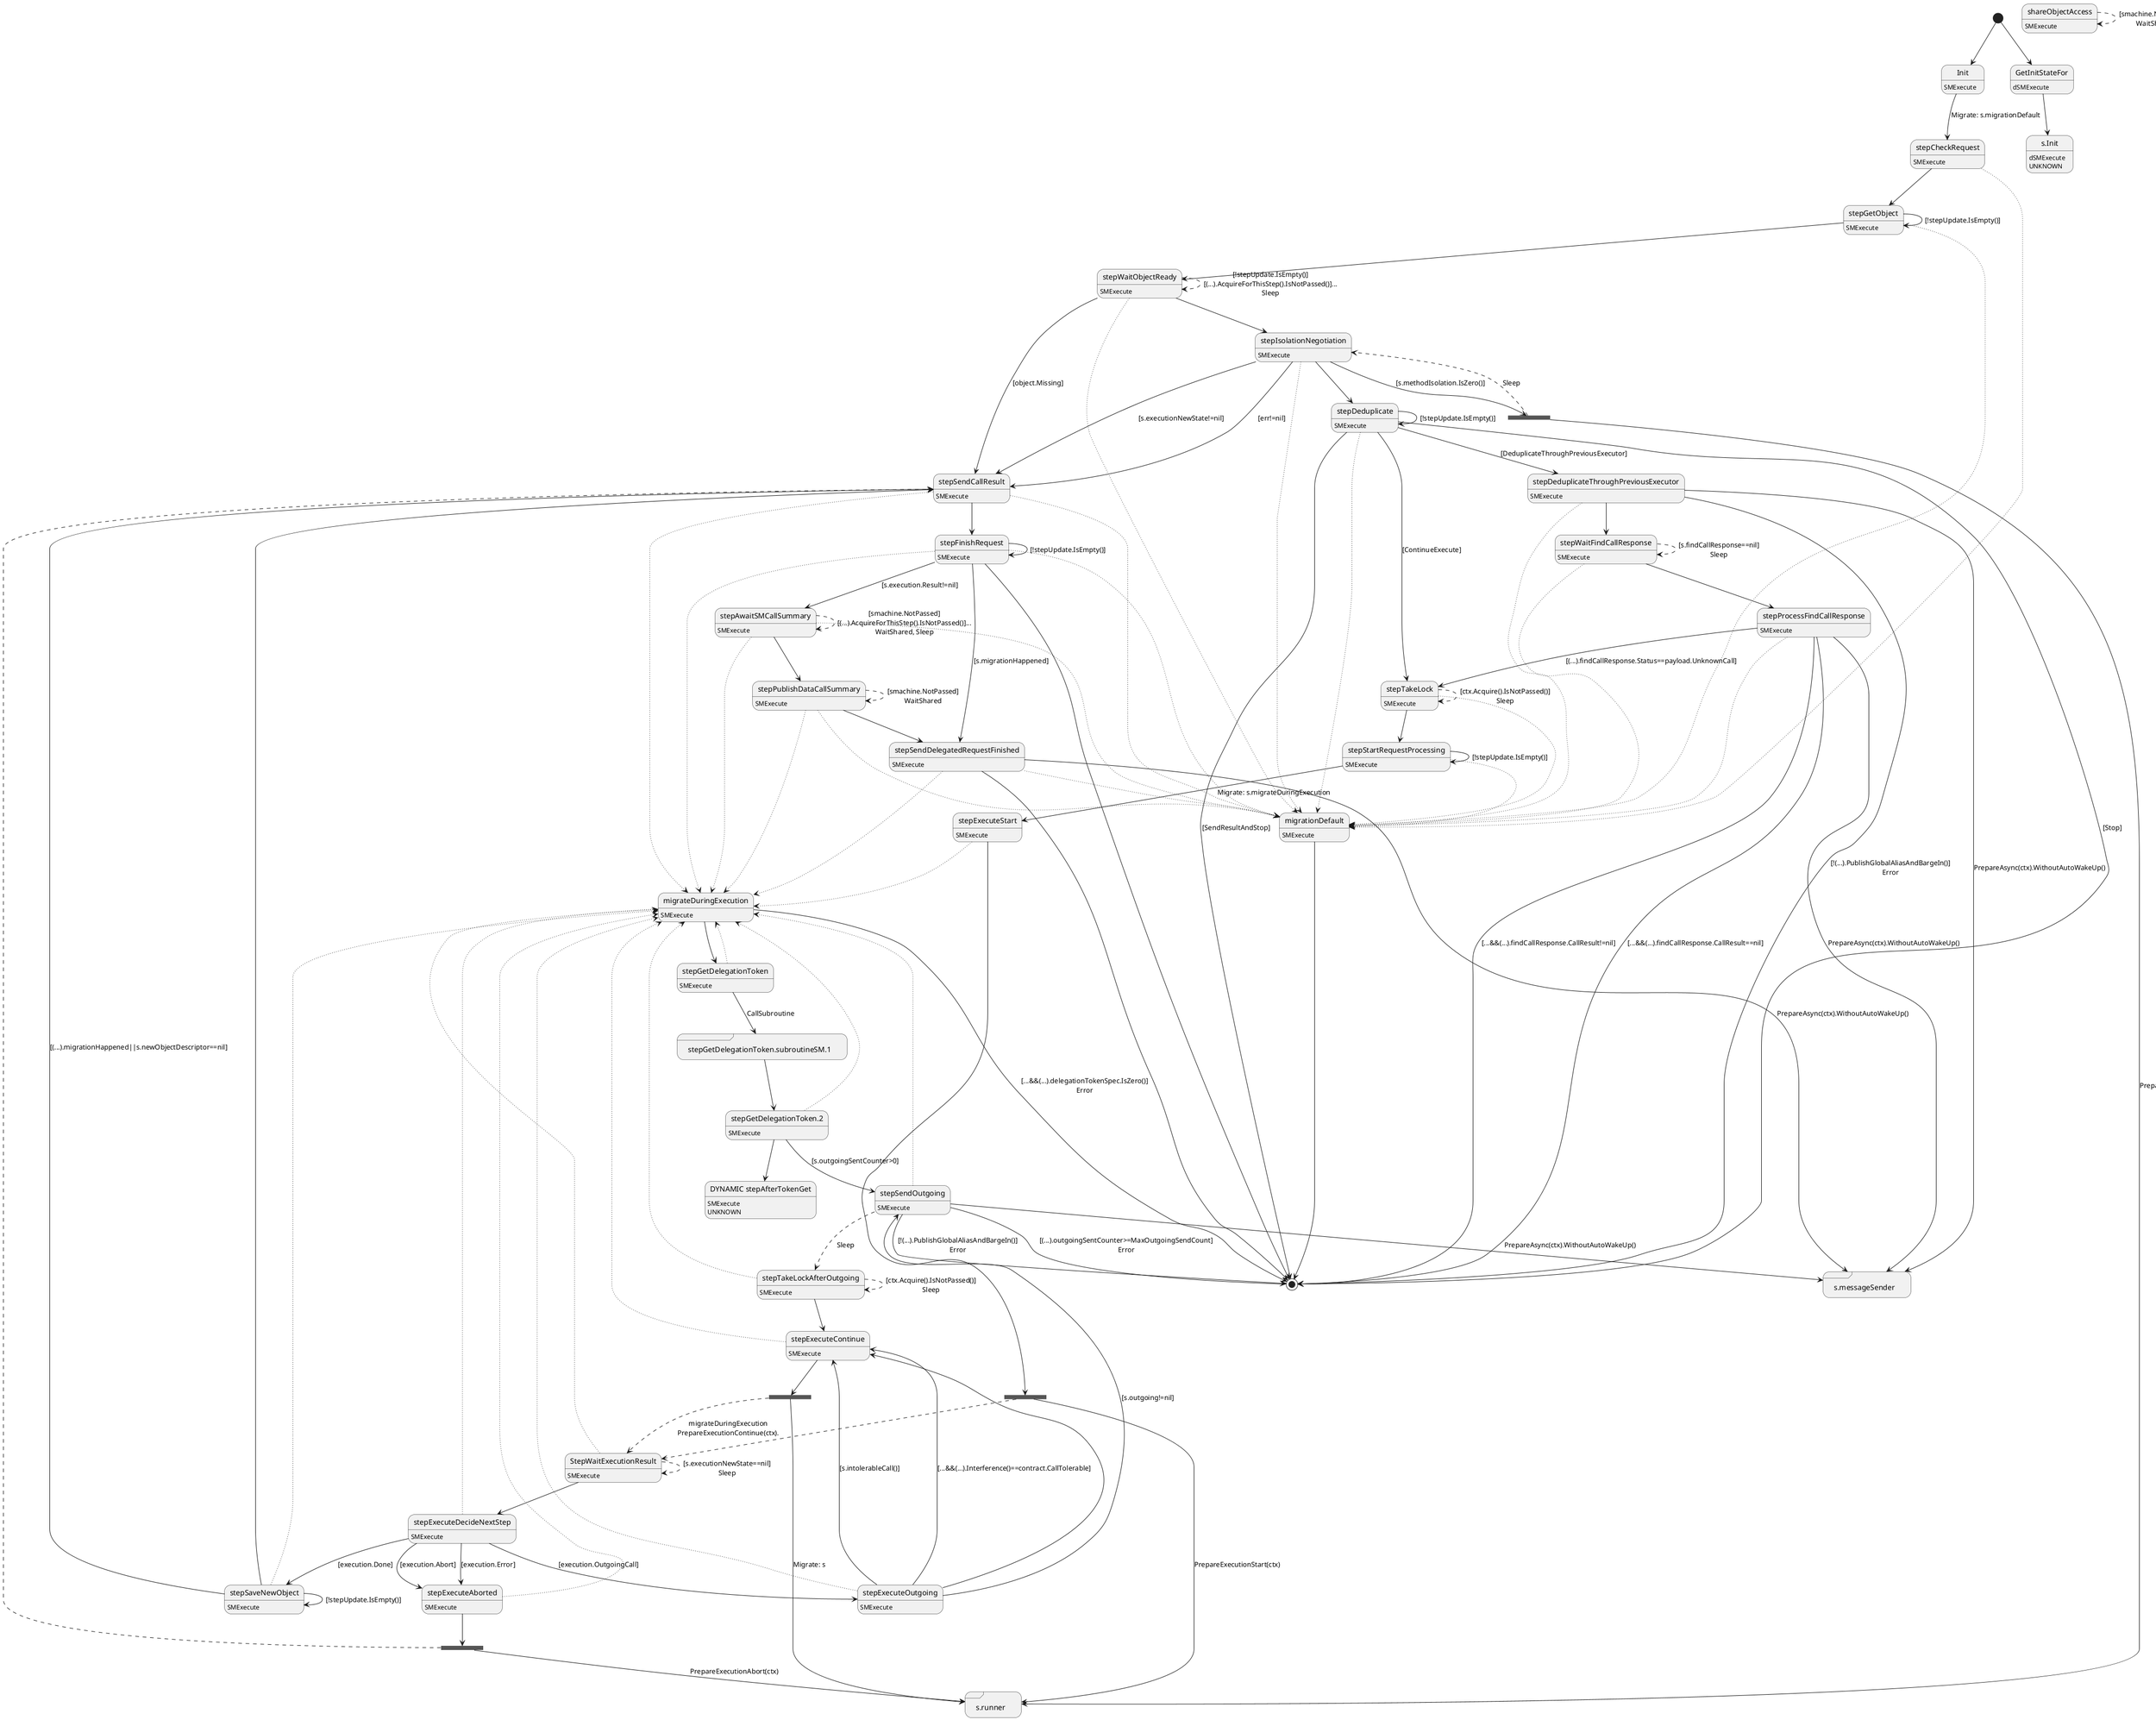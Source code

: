 @startuml
state "Init" as T01_S002
T01_S002 : SMExecute
[*] --> T01_S002
T01_S002 --> T01_S003 : Migrate: s.migrationDefault
state "StepWaitExecutionResult" as T01_S020
T01_S020 : SMExecute
T01_S020 --[dotted]> T01_S015
T01_S020 --[dashed]> T01_S020 : [s.executionNewState==nil]\nSleep
T01_S020 --> T01_S021
state "migrateDuringExecution" as T01_S015
T01_S015 : SMExecute
T01_S015 --> [*] : [...&&(...).delegationTokenSpec.IsZero()]\nError
T01_S015 --> T01_S016
state "migrationDefault" as T01_S001
T01_S001 : SMExecute
T01_S001 --> [*]
state "s.messageSender" as T01_S010 <<sdlreceive>>
T01_S010 : DUPLICATE
state "s.runner" as T01_S007 <<sdlreceive>>
T01_S007 : DUPLICATE
state "shareObjectAccess" as T01_S033
T01_S033 : SMExecute
T01_S033 --[dashed]> T01_S033 : [smachine.NotPassed]\nWaitShared
state "stepAwaitSMCallSummary" as T01_S028
T01_S028 : SMExecute
T01_S028 --[dotted]> T01_S015
T01_S028 --[dotted]> T01_S001
T01_S028 --[dashed]> T01_S028 : [smachine.NotPassed]\n[(...).AcquireForThisStep().IsNotPassed()]...\nWaitShared, Sleep
T01_S028 --> T01_S029
state "stepCheckRequest" as T01_S003
T01_S003 : SMExecute
T01_S003 --[dotted]> T01_S001
T01_S003 --> T01_S004
state "stepDeduplicate" as T01_S008
T01_S008 : SMExecute
T01_S008 --[dotted]> T01_S001
T01_S008 --> T01_S008 : [!stepUpdate.IsEmpty()]
T01_S008 --> [*] : [Stop]
T01_S008 --> [*] : [SendResultAndStop]
T01_S008 --> T01_S009 : [DeduplicateThroughPreviousExecutor]
T01_S008 --> T01_S013 : [ContinueExecute]
state "stepDeduplicateThroughPreviousExecutor" as T01_S009
T01_S009 : SMExecute
T01_S009 --[dotted]> T01_S001
T01_S009 --> [*] : [!(...).PublishGlobalAliasAndBargeIn()]\nError
T01_S009 --> T01_S010 : PrepareAsync(ctx).WithoutAutoWakeUp()
T01_S009 --> T01_S011
state "stepExecuteAborted" as T01_S023
T01_S023 : SMExecute
T01_S023 --[dotted]> T01_S015
state T01_U001 <<fork>>
T01_S023 --> T01_U001
T01_U001 --> T01_S007 : PrepareExecutionAbort(ctx)
T01_U001 --[dashed]> T01_S031
state "stepExecuteContinue" as T01_S026
T01_S026 : SMExecute
T01_S026 --[dotted]> T01_S015
state T01_U002 <<fork>>
T01_S026 --> T01_U002
T01_U002 --> T01_S007 : Migrate: s
T01_U002 --[dashed]> T01_S020 : migrateDuringExecution\nPrepareExecutionContinue(ctx).
state "stepExecuteDecideNextStep" as T01_S021
T01_S021 : SMExecute
T01_S021 --[dotted]> T01_S015
T01_S021 --> T01_S027 : [execution.Done]
T01_S021 --> T01_S023 : [execution.Error]
T01_S021 --> T01_S023 : [execution.Abort]
T01_S021 --> T01_S022 : [execution.OutgoingCall]
state "stepExecuteOutgoing" as T01_S022
T01_S022 : SMExecute
T01_S022 --[dotted]> T01_S015
T01_S022 --> T01_S026 : [s.intolerableCall()]
T01_S022 --> T01_S026 : [...&&(...).Interference()==contract.CallTolerable]
T01_S022 --> T01_S024 : [s.outgoing!=nil]
T01_S022 --> T01_S026
state "stepExecuteStart" as T01_S019
T01_S019 : SMExecute
T01_S019 --[dotted]> T01_S015
state T01_U003 <<fork>>
T01_S019 --> T01_U003
T01_U003 --> T01_S007 : PrepareExecutionStart(ctx)
T01_U003 --[dashed]> T01_S020
state "stepFinishRequest" as T01_S032
T01_S032 : SMExecute
T01_S032 --[dotted]> T01_S015
T01_S032 --[dotted]> T01_S001
T01_S032 --> T01_S028 : [s.execution.Result!=nil]
T01_S032 --> T01_S030 : [s.migrationHappened]
T01_S032 --> T01_S032 : [!stepUpdate.IsEmpty()]
T01_S032 --> [*]
state "stepGetDelegationToken" as T01_S016
T01_S016 : SMExecute
T01_S016 --[dotted]> T01_S015
T01_S016 --> T01_S017 : CallSubroutine
state "stepGetDelegationToken.2" as T01_S018
T01_S018 : SMExecute
T01_S018 --[dotted]> T01_S015
T01_S018 --> T01_S024 : [s.outgoingSentCounter>0]
state "DYNAMIC stepAfterTokenGet" as T01_U004
T01_U004 : SMExecute
T01_U004 : UNKNOWN 
T01_S018 --> T01_U004
state "stepGetDelegationToken.subroutineSM.1" as T01_S017 <<sdlreceive>>
T01_S017 --> T01_S018
state "stepGetObject" as T01_S004
T01_S004 : SMExecute
T01_S004 --[dotted]> T01_S001
T01_S004 --> T01_S004 : [!stepUpdate.IsEmpty()]
T01_S004 --> T01_S005
state "stepIsolationNegotiation" as T01_S006
T01_S006 : SMExecute
T01_S006 --[dotted]> T01_S001
T01_S006 --> T01_S031 : [s.executionNewState!=nil]
state T01_U005 <<fork>>
T01_S006 --> T01_U005 : [s.methodIsolation.IsZero()]
T01_U005 --> T01_S007 : PrepareExecutionClassify(ctx)
T01_U005 --[dashed]> T01_S006 : Sleep
T01_S006 --> T01_S031 : [err!=nil]
T01_S006 --> T01_S008
state "stepProcessFindCallResponse" as T01_S012
T01_S012 : SMExecute
T01_S012 --[dotted]> T01_S001
T01_S012 --> [*] : [...&&(...).findCallResponse.CallResult==nil]
T01_S012 --> T01_S010 : PrepareAsync(ctx).WithoutAutoWakeUp()
T01_S012 --> [*] : [...&&(...).findCallResponse.CallResult!=nil]
T01_S012 --> T01_S013 : [(...).findCallResponse.Status==payload.UnknownCall]
state "stepPublishDataCallSummary" as T01_S029
T01_S029 : SMExecute
T01_S029 --[dotted]> T01_S015
T01_S029 --[dotted]> T01_S001
T01_S029 --[dashed]> T01_S029 : [smachine.NotPassed]\nWaitShared
T01_S029 --> T01_S030
state "stepSaveNewObject" as T01_S027
T01_S027 : SMExecute
T01_S027 --[dotted]> T01_S015
T01_S027 --> T01_S031 : [(...).migrationHappened||s.newObjectDescriptor==nil]
T01_S027 --> T01_S027 : [!stepUpdate.IsEmpty()]
T01_S027 --> T01_S031
state "stepSendCallResult" as T01_S031
T01_S031 : SMExecute
T01_S031 --[dotted]> T01_S015
T01_S031 --[dotted]> T01_S001
T01_S031 --> T01_S032
state "stepSendDelegatedRequestFinished" as T01_S030
T01_S030 : SMExecute
T01_S030 --[dotted]> T01_S015
T01_S030 --[dotted]> T01_S001
T01_S030 --> T01_S010 : PrepareAsync(ctx).WithoutAutoWakeUp()
T01_S030 --> [*]
state "stepSendOutgoing" as T01_S024
T01_S024 : SMExecute
T01_S024 --[dotted]> T01_S015
T01_S024 --> [*] : [!(...).PublishGlobalAliasAndBargeIn()]\nError
T01_S024 --> [*] : [(...).outgoingSentCounter>=MaxOutgoingSendCount]\nError
T01_S024 --> T01_S010 : PrepareAsync(ctx).WithoutAutoWakeUp()
T01_S024 --[dashed]> T01_S025 : Sleep
state "stepStartRequestProcessing" as T01_S014
T01_S014 : SMExecute
T01_S014 --[dotted]> T01_S001
T01_S014 --> T01_S014 : [!stepUpdate.IsEmpty()]
T01_S014 --> T01_S019 : Migrate: s.migrateDuringExecution
state "stepTakeLock" as T01_S013
T01_S013 : SMExecute
T01_S013 --[dotted]> T01_S001
T01_S013 --[dashed]> T01_S013 : [ctx.Acquire().IsNotPassed()]\nSleep
T01_S013 --> T01_S014
state "stepTakeLockAfterOutgoing" as T01_S025
T01_S025 : SMExecute
T01_S025 --[dotted]> T01_S015
T01_S025 --[dashed]> T01_S025 : [ctx.Acquire().IsNotPassed()]\nSleep
T01_S025 --> T01_S026
state "stepWaitFindCallResponse" as T01_S011
T01_S011 : SMExecute
T01_S011 --[dotted]> T01_S001
T01_S011 --[dashed]> T01_S011 : [s.findCallResponse==nil]\nSleep
T01_S011 --> T01_S012
state "stepWaitObjectReady" as T01_S005
T01_S005 : SMExecute
T01_S005 --[dotted]> T01_S001
T01_S005 --[dashed]> T01_S005 : [!stepUpdate.IsEmpty()]\n[(...).AcquireForThisStep().IsNotPassed()]...\nSleep
T01_S005 --> T01_S031 : [object.Missing]
T01_S005 --> T01_S006
state "GetInitStateFor" as T00_S001
T00_S001 : dSMExecute
[*] --> T00_S001
state "s.Init" as T00_U006
T00_U006 : dSMExecute
T00_U006 : UNKNOWN 
T00_S001 --> T00_U006
@enduml
